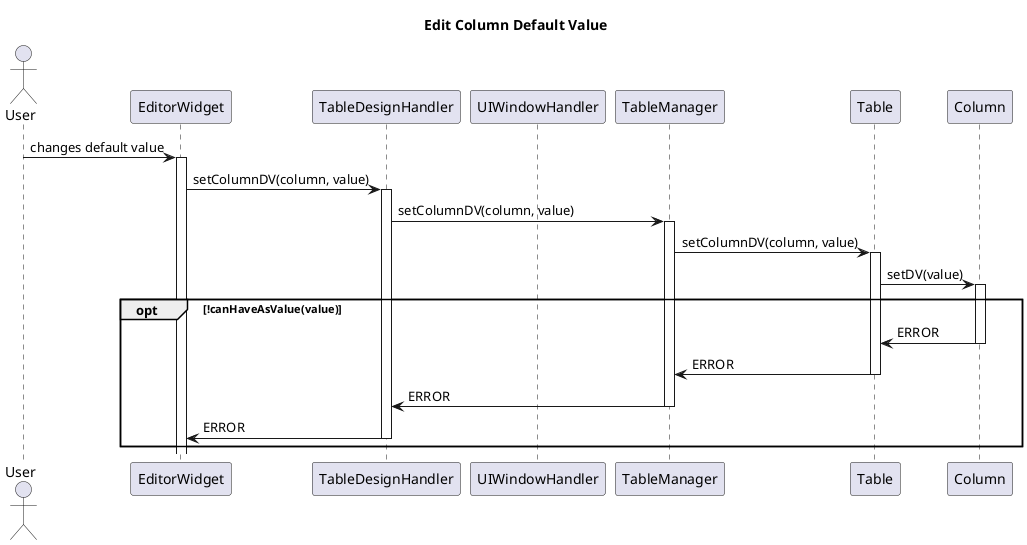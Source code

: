 @startuml
title Edit Column Default Value
Actor User



User -> EditorWidget: changes default value
activate EditorWidget
EditorWidget -> TableDesignHandler: setColumnDV(column, value)
deactivate UIWindowHandler

activate TableDesignHandler
TableDesignHandler -> TableManager: setColumnDV(column, value)
activate TableManager
TableManager -> Table: setColumnDV(column, value)
activate Table
Table -> Column: setDV(value)
activate Column

opt !canHaveAsValue(value)
    Column -> Table: ERROR
    deactivate Column
    Table -> TableManager: ERROR
    deactivate Table
    TableManager -> TableDesignHandler: ERROR
    deactivate TableManager
    TableDesignHandler -> EditorWidget: ERROR
    deactivate TableDesignHandler
end

@enduml